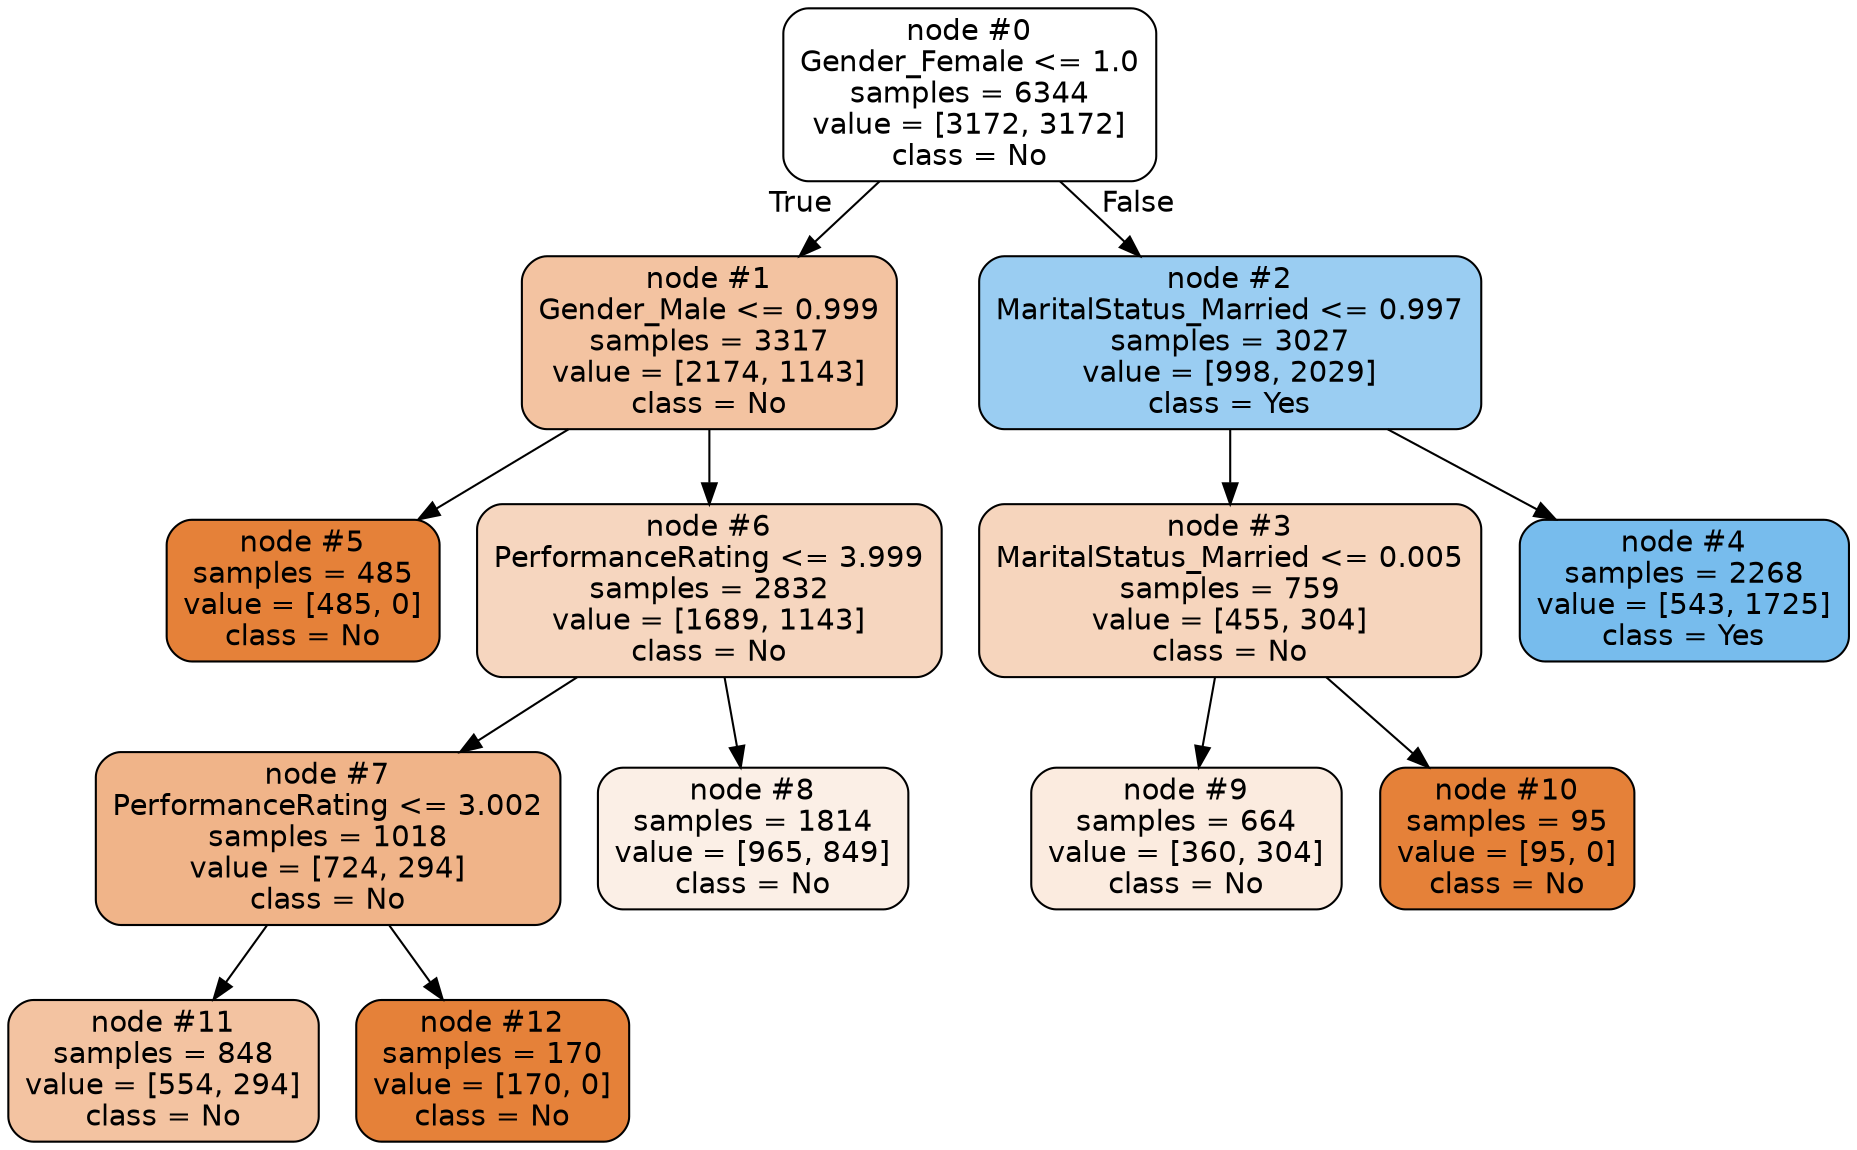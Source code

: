 digraph Tree {
node [shape=box, style="filled, rounded", color="black", fontname=helvetica] ;
edge [fontname=helvetica] ;
0 [label="node #0\nGender_Female <= 1.0\nsamples = 6344\nvalue = [3172, 3172]\nclass = No", fillcolor="#e5813900"] ;
1 [label="node #1\nGender_Male <= 0.999\nsamples = 3317\nvalue = [2174, 1143]\nclass = No", fillcolor="#e5813979"] ;
0 -> 1 [labeldistance=2.5, labelangle=45, headlabel="True"] ;
5 [label="node #5\nsamples = 485\nvalue = [485, 0]\nclass = No", fillcolor="#e58139ff"] ;
1 -> 5 ;
6 [label="node #6\nPerformanceRating <= 3.999\nsamples = 2832\nvalue = [1689, 1143]\nclass = No", fillcolor="#e5813952"] ;
1 -> 6 ;
7 [label="node #7\nPerformanceRating <= 3.002\nsamples = 1018\nvalue = [724, 294]\nclass = No", fillcolor="#e5813997"] ;
6 -> 7 ;
11 [label="node #11\nsamples = 848\nvalue = [554, 294]\nclass = No", fillcolor="#e5813978"] ;
7 -> 11 ;
12 [label="node #12\nsamples = 170\nvalue = [170, 0]\nclass = No", fillcolor="#e58139ff"] ;
7 -> 12 ;
8 [label="node #8\nsamples = 1814\nvalue = [965, 849]\nclass = No", fillcolor="#e581391f"] ;
6 -> 8 ;
2 [label="node #2\nMaritalStatus_Married <= 0.997\nsamples = 3027\nvalue = [998, 2029]\nclass = Yes", fillcolor="#399de582"] ;
0 -> 2 [labeldistance=2.5, labelangle=-45, headlabel="False"] ;
3 [label="node #3\nMaritalStatus_Married <= 0.005\nsamples = 759\nvalue = [455, 304]\nclass = No", fillcolor="#e5813955"] ;
2 -> 3 ;
9 [label="node #9\nsamples = 664\nvalue = [360, 304]\nclass = No", fillcolor="#e5813928"] ;
3 -> 9 ;
10 [label="node #10\nsamples = 95\nvalue = [95, 0]\nclass = No", fillcolor="#e58139ff"] ;
3 -> 10 ;
4 [label="node #4\nsamples = 2268\nvalue = [543, 1725]\nclass = Yes", fillcolor="#399de5af"] ;
2 -> 4 ;
}